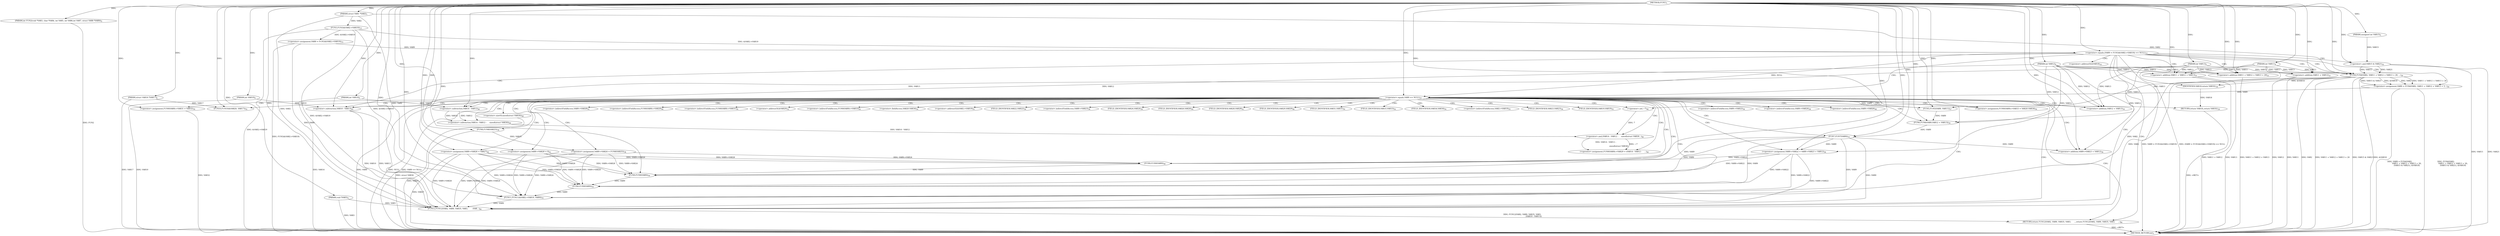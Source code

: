 digraph "FUN1" {  
"8" [label = <(METHOD,FUN1)<SUB>1</SUB>> ]
"139" [label = <(METHOD_RETURN,int)<SUB>1</SUB>> ]
"9" [label = <(PARAM,struct VAR1 *VAR2)<SUB>1</SUB>> ]
"10" [label = <(PARAM,int FUN2(void *VAR3, char *VAR4, int VAR5, int VAR6,
			int VAR7, struct VAR8 *VAR9))<SUB>2</SUB>> ]
"11" [label = <(PARAM,void *VAR3)<SUB>4</SUB>> ]
"12" [label = <(PARAM,int VAR10)<SUB>4</SUB>> ]
"13" [label = <(PARAM,int VAR11)<SUB>4</SUB>> ]
"14" [label = <(PARAM,int VAR12)<SUB>4</SUB>> ]
"15" [label = <(PARAM,int VAR13)<SUB>5</SUB>> ]
"16" [label = <(PARAM,int VAR14)<SUB>5</SUB>> ]
"17" [label = <(PARAM,unsigned int VAR15)<SUB>5</SUB>> ]
"18" [label = <(PARAM,struct VAR16 *VAR17)<SUB>6</SUB>> ]
"130" [label = <(RETURN,return FUN12(VAR2, VAR9, VAR35, VAR3,
 				    ...,return FUN12(VAR2, VAR9, VAR35, VAR3,
 				    ...)<SUB>84</SUB>> ]
"23" [label = <(&lt;operator&gt;.equals,(VAR9 = FUN3(&amp;VAR2-&gt;VAR19)) == NULL)<SUB>15</SUB>> ]
"131" [label = <(FUN12,FUN12(VAR2, VAR9, VAR35, VAR3,
 				       (VAR...)<SUB>84</SUB>> ]
"34" [label = <(&lt;operator&gt;.assignment,VAR9 = FUN4(VAR2,
 			VAR11 + VAR12 + VAR13 + 2...)<SUB>20</SUB>> ]
"57" [label = <(FUN5,FUN5(VAR9, VAR11))<SUB>27</SUB>> ]
"60" [label = <(FUN6,FUN6(VAR9,VAR12 + VAR13))<SUB>30</SUB>> ]
"65" [label = <(FUN7,FUN7(VAR9))<SUB>33</SUB>> ]
"67" [label = <(&lt;operator&gt;.assignment,VAR9-&gt;VAR22 = VAR9-&gt;VAR23 + VAR12)<SUB>36</SUB>> ]
"76" [label = <(&lt;operator&gt;.assignment,VAR9-&gt;VAR24 = FUN8(VAR25))<SUB>38</SUB>> ]
"82" [label = <(&lt;operator&gt;.assignment,VAR9-&gt;VAR26 = VAR27)<SUB>40</SUB>> ]
"87" [label = <(&lt;operator&gt;.assignment,VAR9-&gt;VAR28 = 0)<SUB>41</SUB>> ]
"92" [label = <(&lt;operator&gt;.assignment,FUN9(VAR9)-&gt;VAR29 = (VAR14 - VAR12 -

					    ...)<SUB>46</SUB>> ]
"106" [label = <(&lt;operator&gt;.assignment,FUN9(VAR9)-&gt;VAR31 = VAR32)<SUB>50</SUB>> ]
"112" [label = <(FUN10,FUN10(&amp;VAR20, VAR17))<SUB>52</SUB>> ]
"116" [label = <(&lt;operator&gt;.assignment,FUN9(VAR9)-&gt;VAR33 = VAR20.VAR34)<SUB>54</SUB>> ]
"124" [label = <(FUN11,FUN11(&amp;VAR2-&gt;VAR19, VAR9))<SUB>55</SUB>> ]
"24" [label = <(&lt;operator&gt;.assignment,VAR9 = FUN3(&amp;VAR2-&gt;VAR19))<SUB>15</SUB>> ]
"51" [label = <(&lt;operator&gt;.equals,VAR9 == NULL)<SUB>23</SUB>> ]
"136" [label = <(&lt;operator&gt;.subtraction,VAR10 - VAR13)<SUB>85</SUB>> ]
"26" [label = <(FUN3,FUN3(&amp;VAR2-&gt;VAR19))<SUB>15</SUB>> ]
"36" [label = <(FUN4,FUN4(VAR2,
 			VAR11 + VAR12 + VAR13 + 20,
 			...)<SUB>20</SUB>> ]
"55" [label = <(RETURN,return VAR18;,return VAR18;)<SUB>24</SUB>> ]
"62" [label = <(&lt;operator&gt;.addition,VAR12 + VAR13)<SUB>30</SUB>> ]
"71" [label = <(&lt;operator&gt;.addition,VAR9-&gt;VAR23 + VAR12)<SUB>36</SUB>> ]
"80" [label = <(FUN8,FUN8(VAR25))<SUB>38</SUB>> ]
"97" [label = <(&lt;operator&gt;.and,(VAR14 - VAR12 -

					     sizeof(struct VAR30...)<SUB>46</SUB>> ]
"38" [label = <(&lt;operator&gt;.addition,VAR11 + VAR12 + VAR13 + 20)<SUB>21</SUB>> ]
"45" [label = <(&lt;operator&gt;.and,VAR15 &amp; VAR21)<SUB>22</SUB>> ]
"56" [label = <(IDENTIFIER,VAR18,return VAR18;)<SUB>24</SUB>> ]
"94" [label = <(FUN9,FUN9(VAR9))<SUB>46</SUB>> ]
"98" [label = <(&lt;operator&gt;.subtraction,VAR14 - VAR12 -

					     sizeof(struct VAR30))<SUB>46</SUB>> ]
"104" [label = <(&lt;operator&gt;.not,~7)<SUB>48</SUB>> ]
"108" [label = <(FUN9,FUN9(VAR9))<SUB>50</SUB>> ]
"118" [label = <(FUN9,FUN9(VAR9))<SUB>54</SUB>> ]
"39" [label = <(&lt;operator&gt;.addition,VAR11 + VAR12 + VAR13)<SUB>21</SUB>> ]
"99" [label = <(&lt;operator&gt;.subtraction,VAR14 - VAR12)<SUB>46</SUB>> ]
"102" [label = <(&lt;operator&gt;.sizeOf,sizeof(struct VAR30))<SUB>48</SUB>> ]
"40" [label = <(&lt;operator&gt;.addition,VAR11 + VAR12)<SUB>21</SUB>> ]
"68" [label = <(&lt;operator&gt;.indirectFieldAccess,VAR9-&gt;VAR22)<SUB>36</SUB>> ]
"77" [label = <(&lt;operator&gt;.indirectFieldAccess,VAR9-&gt;VAR24)<SUB>38</SUB>> ]
"83" [label = <(&lt;operator&gt;.indirectFieldAccess,VAR9-&gt;VAR26)<SUB>40</SUB>> ]
"88" [label = <(&lt;operator&gt;.indirectFieldAccess,VAR9-&gt;VAR28)<SUB>41</SUB>> ]
"93" [label = <(&lt;operator&gt;.indirectFieldAccess,FUN9(VAR9)-&gt;VAR29)<SUB>46</SUB>> ]
"107" [label = <(&lt;operator&gt;.indirectFieldAccess,FUN9(VAR9)-&gt;VAR31)<SUB>50</SUB>> ]
"113" [label = <(&lt;operator&gt;.addressOf,&amp;VAR20)<SUB>52</SUB>> ]
"117" [label = <(&lt;operator&gt;.indirectFieldAccess,FUN9(VAR9)-&gt;VAR33)<SUB>54</SUB>> ]
"121" [label = <(&lt;operator&gt;.fieldAccess,VAR20.VAR34)<SUB>54</SUB>> ]
"125" [label = <(&lt;operator&gt;.addressOf,&amp;VAR2-&gt;VAR19)<SUB>55</SUB>> ]
"48" [label = <(&lt;operator&gt;.addressOf,&amp;VAR18)<SUB>22</SUB>> ]
"70" [label = <(FIELD_IDENTIFIER,VAR22,VAR22)<SUB>36</SUB>> ]
"72" [label = <(&lt;operator&gt;.indirectFieldAccess,VAR9-&gt;VAR23)<SUB>36</SUB>> ]
"79" [label = <(FIELD_IDENTIFIER,VAR24,VAR24)<SUB>38</SUB>> ]
"85" [label = <(FIELD_IDENTIFIER,VAR26,VAR26)<SUB>40</SUB>> ]
"90" [label = <(FIELD_IDENTIFIER,VAR28,VAR28)<SUB>41</SUB>> ]
"96" [label = <(FIELD_IDENTIFIER,VAR29,VAR29)<SUB>46</SUB>> ]
"110" [label = <(FIELD_IDENTIFIER,VAR31,VAR31)<SUB>50</SUB>> ]
"120" [label = <(FIELD_IDENTIFIER,VAR33,VAR33)<SUB>54</SUB>> ]
"123" [label = <(FIELD_IDENTIFIER,VAR34,VAR34)<SUB>54</SUB>> ]
"126" [label = <(&lt;operator&gt;.indirectFieldAccess,VAR2-&gt;VAR19)<SUB>55</SUB>> ]
"74" [label = <(FIELD_IDENTIFIER,VAR23,VAR23)<SUB>36</SUB>> ]
"128" [label = <(FIELD_IDENTIFIER,VAR19,VAR19)<SUB>55</SUB>> ]
  "130" -> "139"  [ label = "DDG: &lt;RET&gt;"] 
  "55" -> "139"  [ label = "DDG: &lt;RET&gt;"] 
  "10" -> "139"  [ label = "DDG: FUN2"] 
  "11" -> "139"  [ label = "DDG: VAR3"] 
  "12" -> "139"  [ label = "DDG: VAR10"] 
  "16" -> "139"  [ label = "DDG: VAR14"] 
  "18" -> "139"  [ label = "DDG: VAR17"] 
  "26" -> "139"  [ label = "DDG: &amp;VAR2-&gt;VAR19"] 
  "24" -> "139"  [ label = "DDG: FUN3(&amp;VAR2-&gt;VAR19)"] 
  "23" -> "139"  [ label = "DDG: VAR9 = FUN3(&amp;VAR2-&gt;VAR19)"] 
  "23" -> "139"  [ label = "DDG: (VAR9 = FUN3(&amp;VAR2-&gt;VAR19)) == NULL"] 
  "36" -> "139"  [ label = "DDG: VAR2"] 
  "40" -> "139"  [ label = "DDG: VAR11"] 
  "40" -> "139"  [ label = "DDG: VAR12"] 
  "39" -> "139"  [ label = "DDG: VAR11 + VAR12"] 
  "39" -> "139"  [ label = "DDG: VAR13"] 
  "38" -> "139"  [ label = "DDG: VAR11 + VAR12 + VAR13"] 
  "36" -> "139"  [ label = "DDG: VAR11 + VAR12 + VAR13 + 20"] 
  "45" -> "139"  [ label = "DDG: VAR15"] 
  "36" -> "139"  [ label = "DDG: VAR15 &amp; VAR21"] 
  "36" -> "139"  [ label = "DDG: &amp;VAR18"] 
  "34" -> "139"  [ label = "DDG: FUN4(VAR2,
 			VAR11 + VAR12 + VAR13 + 20,
 			(VAR15 &amp; VAR21), &amp;VAR18)"] 
  "34" -> "139"  [ label = "DDG: VAR9 = FUN4(VAR2,
 			VAR11 + VAR12 + VAR13 + 20,
 			(VAR15 &amp; VAR21), &amp;VAR18)"] 
  "51" -> "139"  [ label = "DDG: VAR9"] 
  "51" -> "139"  [ label = "DDG: NULL"] 
  "51" -> "139"  [ label = "DDG: VAR9 == NULL"] 
  "102" -> "139"  [ label = "DDG: struct VAR30"] 
  "45" -> "139"  [ label = "DDG: VAR21"] 
  "106" -> "139"  [ label = "DDG: VAR32"] 
  "82" -> "139"  [ label = "DDG: VAR27"] 
  "80" -> "139"  [ label = "DDG: VAR25"] 
  "8" -> "9"  [ label = "DDG: "] 
  "8" -> "10"  [ label = "DDG: "] 
  "8" -> "11"  [ label = "DDG: "] 
  "8" -> "12"  [ label = "DDG: "] 
  "8" -> "13"  [ label = "DDG: "] 
  "8" -> "14"  [ label = "DDG: "] 
  "8" -> "15"  [ label = "DDG: "] 
  "8" -> "16"  [ label = "DDG: "] 
  "8" -> "17"  [ label = "DDG: "] 
  "8" -> "18"  [ label = "DDG: "] 
  "131" -> "130"  [ label = "DDG: FUN12(VAR2, VAR9, VAR35, VAR3,
 				       (VAR10 - VAR13))"] 
  "24" -> "23"  [ label = "DDG: VAR9"] 
  "26" -> "23"  [ label = "DDG: &amp;VAR2-&gt;VAR19"] 
  "8" -> "23"  [ label = "DDG: "] 
  "36" -> "34"  [ label = "DDG: VAR2"] 
  "36" -> "34"  [ label = "DDG: VAR11 + VAR12 + VAR13 + 20"] 
  "36" -> "34"  [ label = "DDG: VAR15 &amp; VAR21"] 
  "36" -> "34"  [ label = "DDG: &amp;VAR18"] 
  "65" -> "67"  [ label = "DDG: VAR9"] 
  "8" -> "67"  [ label = "DDG: "] 
  "14" -> "67"  [ label = "DDG: VAR12"] 
  "80" -> "76"  [ label = "DDG: VAR25"] 
  "8" -> "82"  [ label = "DDG: "] 
  "8" -> "87"  [ label = "DDG: "] 
  "97" -> "92"  [ label = "DDG: VAR14 - VAR12 -

					     sizeof(struct VAR30)"] 
  "97" -> "92"  [ label = "DDG: ~7"] 
  "8" -> "106"  [ label = "DDG: "] 
  "8" -> "116"  [ label = "DDG: "] 
  "9" -> "131"  [ label = "DDG: VAR2"] 
  "36" -> "131"  [ label = "DDG: VAR2"] 
  "8" -> "131"  [ label = "DDG: "] 
  "26" -> "131"  [ label = "DDG: &amp;VAR2-&gt;VAR19"] 
  "24" -> "131"  [ label = "DDG: VAR9"] 
  "67" -> "131"  [ label = "DDG: VAR9-&gt;VAR22"] 
  "76" -> "131"  [ label = "DDG: VAR9-&gt;VAR24"] 
  "82" -> "131"  [ label = "DDG: VAR9-&gt;VAR26"] 
  "87" -> "131"  [ label = "DDG: VAR9-&gt;VAR28"] 
  "124" -> "131"  [ label = "DDG: VAR9"] 
  "65" -> "131"  [ label = "DDG: VAR9"] 
  "11" -> "131"  [ label = "DDG: VAR3"] 
  "136" -> "131"  [ label = "DDG: VAR10"] 
  "136" -> "131"  [ label = "DDG: VAR13"] 
  "26" -> "24"  [ label = "DDG: &amp;VAR2-&gt;VAR19"] 
  "51" -> "57"  [ label = "DDG: VAR9"] 
  "8" -> "57"  [ label = "DDG: "] 
  "13" -> "57"  [ label = "DDG: VAR11"] 
  "57" -> "60"  [ label = "DDG: VAR9"] 
  "8" -> "60"  [ label = "DDG: "] 
  "14" -> "60"  [ label = "DDG: VAR12"] 
  "15" -> "60"  [ label = "DDG: VAR13"] 
  "60" -> "65"  [ label = "DDG: VAR9"] 
  "8" -> "65"  [ label = "DDG: "] 
  "8" -> "112"  [ label = "DDG: "] 
  "18" -> "112"  [ label = "DDG: VAR17"] 
  "26" -> "124"  [ label = "DDG: &amp;VAR2-&gt;VAR19"] 
  "9" -> "124"  [ label = "DDG: VAR2"] 
  "36" -> "124"  [ label = "DDG: VAR2"] 
  "67" -> "124"  [ label = "DDG: VAR9-&gt;VAR22"] 
  "76" -> "124"  [ label = "DDG: VAR9-&gt;VAR24"] 
  "82" -> "124"  [ label = "DDG: VAR9-&gt;VAR26"] 
  "87" -> "124"  [ label = "DDG: VAR9-&gt;VAR28"] 
  "118" -> "124"  [ label = "DDG: VAR9"] 
  "8" -> "124"  [ label = "DDG: "] 
  "65" -> "124"  [ label = "DDG: VAR9"] 
  "12" -> "136"  [ label = "DDG: VAR10"] 
  "8" -> "136"  [ label = "DDG: "] 
  "15" -> "136"  [ label = "DDG: VAR13"] 
  "9" -> "26"  [ label = "DDG: VAR2"] 
  "9" -> "36"  [ label = "DDG: VAR2"] 
  "8" -> "36"  [ label = "DDG: "] 
  "13" -> "36"  [ label = "DDG: VAR11"] 
  "14" -> "36"  [ label = "DDG: VAR12"] 
  "15" -> "36"  [ label = "DDG: VAR13"] 
  "45" -> "36"  [ label = "DDG: VAR15"] 
  "45" -> "36"  [ label = "DDG: VAR21"] 
  "34" -> "51"  [ label = "DDG: VAR9"] 
  "8" -> "51"  [ label = "DDG: "] 
  "23" -> "51"  [ label = "DDG: NULL"] 
  "56" -> "55"  [ label = "DDG: VAR18"] 
  "8" -> "62"  [ label = "DDG: "] 
  "14" -> "62"  [ label = "DDG: VAR12"] 
  "15" -> "62"  [ label = "DDG: VAR13"] 
  "65" -> "71"  [ label = "DDG: VAR9"] 
  "8" -> "71"  [ label = "DDG: "] 
  "14" -> "71"  [ label = "DDG: VAR12"] 
  "8" -> "80"  [ label = "DDG: "] 
  "98" -> "97"  [ label = "DDG: VAR14 - VAR12"] 
  "104" -> "97"  [ label = "DDG: 7"] 
  "13" -> "38"  [ label = "DDG: VAR11"] 
  "8" -> "38"  [ label = "DDG: "] 
  "14" -> "38"  [ label = "DDG: VAR12"] 
  "15" -> "38"  [ label = "DDG: VAR13"] 
  "17" -> "45"  [ label = "DDG: VAR15"] 
  "8" -> "45"  [ label = "DDG: "] 
  "36" -> "56"  [ label = "DDG: &amp;VAR18"] 
  "8" -> "56"  [ label = "DDG: "] 
  "65" -> "94"  [ label = "DDG: VAR9"] 
  "67" -> "94"  [ label = "DDG: VAR9-&gt;VAR22"] 
  "76" -> "94"  [ label = "DDG: VAR9-&gt;VAR24"] 
  "82" -> "94"  [ label = "DDG: VAR9-&gt;VAR26"] 
  "87" -> "94"  [ label = "DDG: VAR9-&gt;VAR28"] 
  "8" -> "94"  [ label = "DDG: "] 
  "99" -> "98"  [ label = "DDG: VAR14"] 
  "99" -> "98"  [ label = "DDG: VAR12"] 
  "8" -> "104"  [ label = "DDG: "] 
  "67" -> "108"  [ label = "DDG: VAR9-&gt;VAR22"] 
  "76" -> "108"  [ label = "DDG: VAR9-&gt;VAR24"] 
  "82" -> "108"  [ label = "DDG: VAR9-&gt;VAR26"] 
  "87" -> "108"  [ label = "DDG: VAR9-&gt;VAR28"] 
  "94" -> "108"  [ label = "DDG: VAR9"] 
  "8" -> "108"  [ label = "DDG: "] 
  "65" -> "108"  [ label = "DDG: VAR9"] 
  "67" -> "118"  [ label = "DDG: VAR9-&gt;VAR22"] 
  "76" -> "118"  [ label = "DDG: VAR9-&gt;VAR24"] 
  "82" -> "118"  [ label = "DDG: VAR9-&gt;VAR26"] 
  "87" -> "118"  [ label = "DDG: VAR9-&gt;VAR28"] 
  "108" -> "118"  [ label = "DDG: VAR9"] 
  "8" -> "118"  [ label = "DDG: "] 
  "65" -> "118"  [ label = "DDG: VAR9"] 
  "13" -> "39"  [ label = "DDG: VAR11"] 
  "8" -> "39"  [ label = "DDG: "] 
  "14" -> "39"  [ label = "DDG: VAR12"] 
  "15" -> "39"  [ label = "DDG: VAR13"] 
  "16" -> "99"  [ label = "DDG: VAR14"] 
  "8" -> "99"  [ label = "DDG: "] 
  "14" -> "99"  [ label = "DDG: VAR12"] 
  "13" -> "40"  [ label = "DDG: VAR11"] 
  "8" -> "40"  [ label = "DDG: "] 
  "14" -> "40"  [ label = "DDG: VAR12"] 
  "23" -> "34"  [ label = "CDG: "] 
  "23" -> "51"  [ label = "CDG: "] 
  "23" -> "136"  [ label = "CDG: "] 
  "23" -> "131"  [ label = "CDG: "] 
  "23" -> "38"  [ label = "CDG: "] 
  "23" -> "40"  [ label = "CDG: "] 
  "23" -> "36"  [ label = "CDG: "] 
  "23" -> "130"  [ label = "CDG: "] 
  "23" -> "48"  [ label = "CDG: "] 
  "23" -> "45"  [ label = "CDG: "] 
  "23" -> "39"  [ label = "CDG: "] 
  "51" -> "107"  [ label = "CDG: "] 
  "51" -> "94"  [ label = "CDG: "] 
  "51" -> "68"  [ label = "CDG: "] 
  "51" -> "60"  [ label = "CDG: "] 
  "51" -> "96"  [ label = "CDG: "] 
  "51" -> "77"  [ label = "CDG: "] 
  "51" -> "57"  [ label = "CDG: "] 
  "51" -> "98"  [ label = "CDG: "] 
  "51" -> "120"  [ label = "CDG: "] 
  "51" -> "113"  [ label = "CDG: "] 
  "51" -> "136"  [ label = "CDG: "] 
  "51" -> "128"  [ label = "CDG: "] 
  "51" -> "102"  [ label = "CDG: "] 
  "51" -> "131"  [ label = "CDG: "] 
  "51" -> "85"  [ label = "CDG: "] 
  "51" -> "67"  [ label = "CDG: "] 
  "51" -> "104"  [ label = "CDG: "] 
  "51" -> "74"  [ label = "CDG: "] 
  "51" -> "121"  [ label = "CDG: "] 
  "51" -> "92"  [ label = "CDG: "] 
  "51" -> "76"  [ label = "CDG: "] 
  "51" -> "87"  [ label = "CDG: "] 
  "51" -> "97"  [ label = "CDG: "] 
  "51" -> "112"  [ label = "CDG: "] 
  "51" -> "93"  [ label = "CDG: "] 
  "51" -> "90"  [ label = "CDG: "] 
  "51" -> "79"  [ label = "CDG: "] 
  "51" -> "80"  [ label = "CDG: "] 
  "51" -> "130"  [ label = "CDG: "] 
  "51" -> "118"  [ label = "CDG: "] 
  "51" -> "88"  [ label = "CDG: "] 
  "51" -> "70"  [ label = "CDG: "] 
  "51" -> "108"  [ label = "CDG: "] 
  "51" -> "116"  [ label = "CDG: "] 
  "51" -> "99"  [ label = "CDG: "] 
  "51" -> "72"  [ label = "CDG: "] 
  "51" -> "123"  [ label = "CDG: "] 
  "51" -> "106"  [ label = "CDG: "] 
  "51" -> "65"  [ label = "CDG: "] 
  "51" -> "82"  [ label = "CDG: "] 
  "51" -> "126"  [ label = "CDG: "] 
  "51" -> "83"  [ label = "CDG: "] 
  "51" -> "71"  [ label = "CDG: "] 
  "51" -> "110"  [ label = "CDG: "] 
  "51" -> "117"  [ label = "CDG: "] 
  "51" -> "55"  [ label = "CDG: "] 
  "51" -> "124"  [ label = "CDG: "] 
  "51" -> "125"  [ label = "CDG: "] 
  "51" -> "62"  [ label = "CDG: "] 
}
